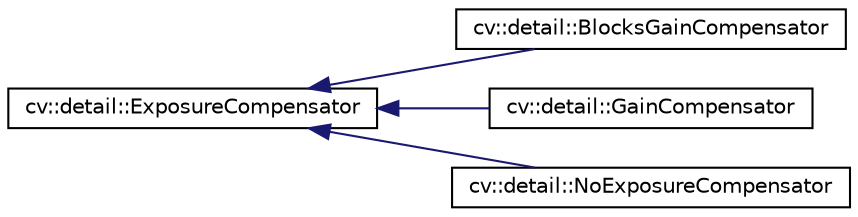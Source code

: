 digraph "Graphical Class Hierarchy"
{
 // LATEX_PDF_SIZE
  edge [fontname="Helvetica",fontsize="10",labelfontname="Helvetica",labelfontsize="10"];
  node [fontname="Helvetica",fontsize="10",shape=record];
  rankdir="LR";
  Node0 [label="cv::detail::ExposureCompensator",height=0.2,width=0.4,color="black", fillcolor="white", style="filled",URL="$classcv_1_1detail_1_1_exposure_compensator.html",tooltip=" "];
  Node0 -> Node1 [dir="back",color="midnightblue",fontsize="10",style="solid",fontname="Helvetica"];
  Node1 [label="cv::detail::BlocksGainCompensator",height=0.2,width=0.4,color="black", fillcolor="white", style="filled",URL="$classcv_1_1detail_1_1_blocks_gain_compensator.html",tooltip=" "];
  Node0 -> Node2 [dir="back",color="midnightblue",fontsize="10",style="solid",fontname="Helvetica"];
  Node2 [label="cv::detail::GainCompensator",height=0.2,width=0.4,color="black", fillcolor="white", style="filled",URL="$classcv_1_1detail_1_1_gain_compensator.html",tooltip=" "];
  Node0 -> Node3 [dir="back",color="midnightblue",fontsize="10",style="solid",fontname="Helvetica"];
  Node3 [label="cv::detail::NoExposureCompensator",height=0.2,width=0.4,color="black", fillcolor="white", style="filled",URL="$classcv_1_1detail_1_1_no_exposure_compensator.html",tooltip=" "];
}
